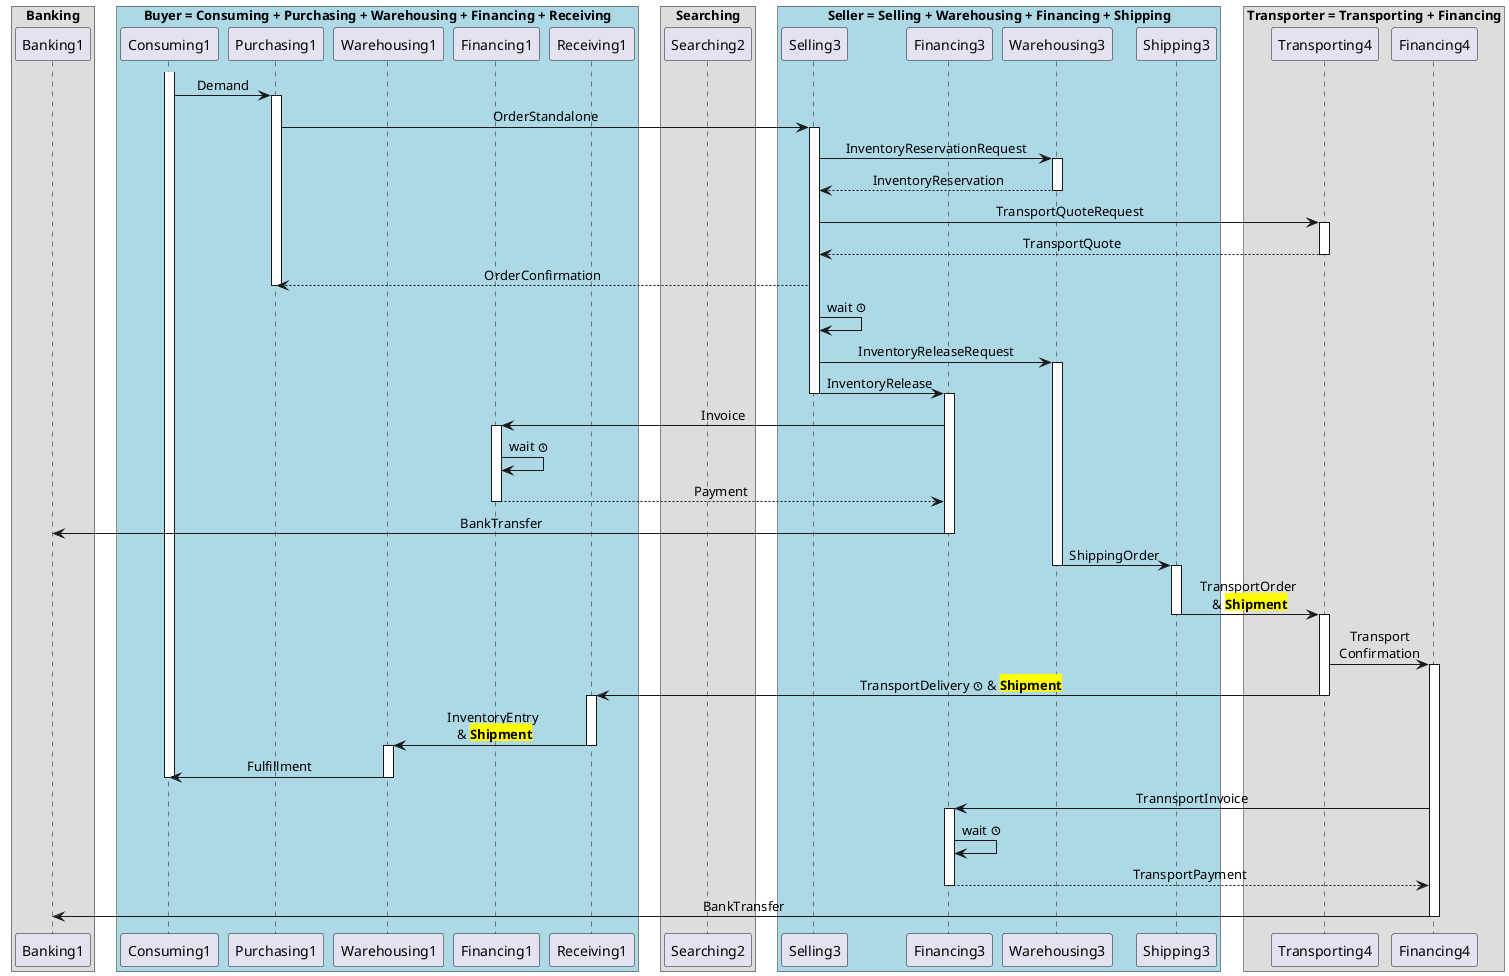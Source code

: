 @startuml
skinparam BoxPadding 10
skinparam sequenceMessageAlign center

box "Banking"
participant Banking1 as BR0
end box

box "Buyer = Consuming + Purchasing + Warehousing + Financing + Receiving" #LightBlue
participant Consuming1 as CR1
participant Purchasing1 as PR1
participant Warehousing1 as WR1
participant Financing1 as FR1
participant Receiving1 AS RR1
end box

box "Searching"
participant Searching2 as SR2
end box

box "Seller = Selling + Warehousing + Financing + Shipping" #LightBlue
participant Selling3 as SR3
participant Financing3 as FR3
participant Warehousing3 as WR3
participant Shipping3 as ShR3
end box

box "Transporter = Transporting + Financing"
participant Transporting4 as TR4
participant Financing4 as FR4
end box

activate CR1
CR1 -> PR1: Demand
  activate PR1
  PR1 -> SR3: OrderStandalone
    activate SR3
    SR3 -> WR3: InventoryReservationRequest
      activate WR3
      return InventoryReservation
    SR3 -> TR4: TransportQuoteRequest
      activate TR4
      return TransportQuote
    SR3 --> PR1: OrderConfirmation
  deactivate PR1
    SR3 -> SR3: wait <&clock>
    SR3 -> WR3: InventoryReleaseRequest
    activate WR3
    SR3 -> FR3: InventoryRelease
      deactivate SR3
      activate FR3
      FR3 -> FR1: Invoice
      activate FR1
        FR1 -> FR1: wait <&clock>
        FR1 --> FR3: Payment
        deactivate FR1
      FR3 -> BR0: BankTransfer
    deactivate FR3

    WR3 -> ShR3: ShippingOrder
      deactivate WR3
      activate ShR3
      ShR3 -> TR4: TransportOrder\n & <back:yellow><b>Shipment</b>
        deactivate ShR3
        activate TR4
        TR4 -> FR4: Transport\nConfirmation
          activate FR4
        TR4 -> RR1: TransportDelivery <&clock> & <back:yellow><b>Shipment</b>
          deactivate TR4
        activate RR1
        RR1 -> WR1: InventoryEntry\n & <back:yellow><b>Shipment</b>
          deactivate RR1
          activate WR1
          WR1 -> CR1: Fulfillment
          deactivate WR1
      deactivate CR1
      FR4 -> FR3: TrannsportInvoice
      activate FR3
        FR3 -> FR3: wait <&clock>
        FR3 --> FR4: TransportPayment
        deactivate FR3
      FR4 -> BR0: BankTransfer
    deactivate FR4
@enduml
